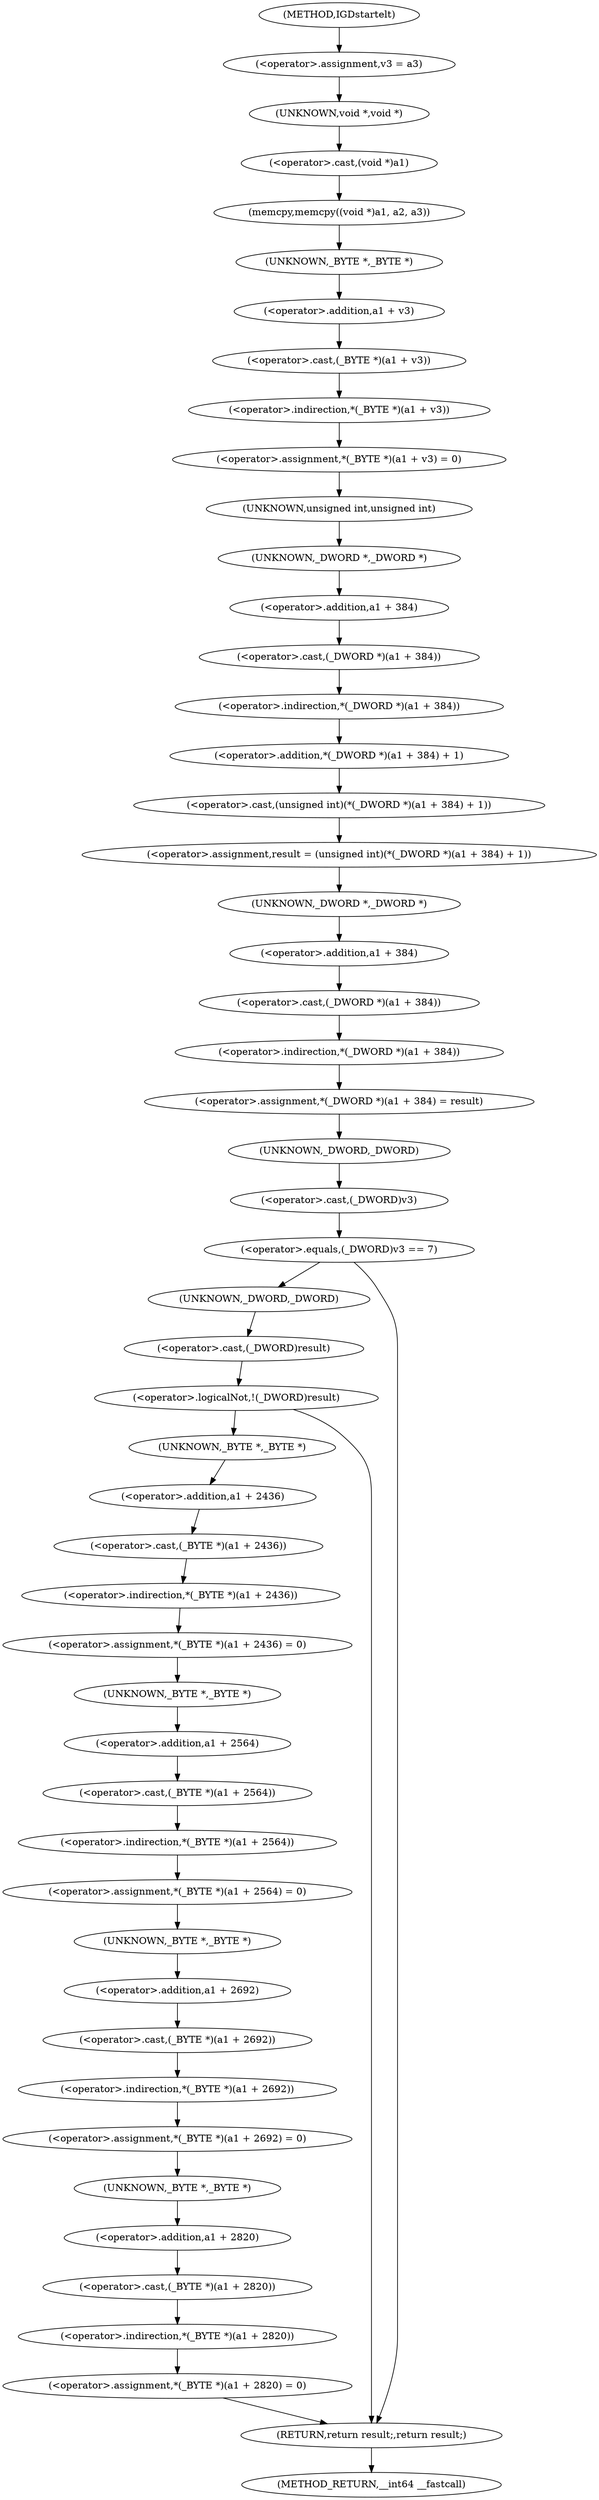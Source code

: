 digraph IGDstartelt {  
"1000110" [label = "(<operator>.assignment,v3 = a3)" ]
"1000113" [label = "(memcpy,memcpy((void *)a1, a2, a3))" ]
"1000114" [label = "(<operator>.cast,(void *)a1)" ]
"1000115" [label = "(UNKNOWN,void *,void *)" ]
"1000119" [label = "(<operator>.assignment,*(_BYTE *)(a1 + v3) = 0)" ]
"1000120" [label = "(<operator>.indirection,*(_BYTE *)(a1 + v3))" ]
"1000121" [label = "(<operator>.cast,(_BYTE *)(a1 + v3))" ]
"1000122" [label = "(UNKNOWN,_BYTE *,_BYTE *)" ]
"1000123" [label = "(<operator>.addition,a1 + v3)" ]
"1000127" [label = "(<operator>.assignment,result = (unsigned int)(*(_DWORD *)(a1 + 384) + 1))" ]
"1000129" [label = "(<operator>.cast,(unsigned int)(*(_DWORD *)(a1 + 384) + 1))" ]
"1000130" [label = "(UNKNOWN,unsigned int,unsigned int)" ]
"1000131" [label = "(<operator>.addition,*(_DWORD *)(a1 + 384) + 1)" ]
"1000132" [label = "(<operator>.indirection,*(_DWORD *)(a1 + 384))" ]
"1000133" [label = "(<operator>.cast,(_DWORD *)(a1 + 384))" ]
"1000134" [label = "(UNKNOWN,_DWORD *,_DWORD *)" ]
"1000135" [label = "(<operator>.addition,a1 + 384)" ]
"1000139" [label = "(<operator>.assignment,*(_DWORD *)(a1 + 384) = result)" ]
"1000140" [label = "(<operator>.indirection,*(_DWORD *)(a1 + 384))" ]
"1000141" [label = "(<operator>.cast,(_DWORD *)(a1 + 384))" ]
"1000142" [label = "(UNKNOWN,_DWORD *,_DWORD *)" ]
"1000143" [label = "(<operator>.addition,a1 + 384)" ]
"1000148" [label = "(<operator>.equals,(_DWORD)v3 == 7)" ]
"1000149" [label = "(<operator>.cast,(_DWORD)v3)" ]
"1000150" [label = "(UNKNOWN,_DWORD,_DWORD)" ]
"1000155" [label = "(<operator>.logicalNot,!(_DWORD)result)" ]
"1000156" [label = "(<operator>.cast,(_DWORD)result)" ]
"1000157" [label = "(UNKNOWN,_DWORD,_DWORD)" ]
"1000160" [label = "(<operator>.assignment,*(_BYTE *)(a1 + 2436) = 0)" ]
"1000161" [label = "(<operator>.indirection,*(_BYTE *)(a1 + 2436))" ]
"1000162" [label = "(<operator>.cast,(_BYTE *)(a1 + 2436))" ]
"1000163" [label = "(UNKNOWN,_BYTE *,_BYTE *)" ]
"1000164" [label = "(<operator>.addition,a1 + 2436)" ]
"1000168" [label = "(<operator>.assignment,*(_BYTE *)(a1 + 2564) = 0)" ]
"1000169" [label = "(<operator>.indirection,*(_BYTE *)(a1 + 2564))" ]
"1000170" [label = "(<operator>.cast,(_BYTE *)(a1 + 2564))" ]
"1000171" [label = "(UNKNOWN,_BYTE *,_BYTE *)" ]
"1000172" [label = "(<operator>.addition,a1 + 2564)" ]
"1000176" [label = "(<operator>.assignment,*(_BYTE *)(a1 + 2692) = 0)" ]
"1000177" [label = "(<operator>.indirection,*(_BYTE *)(a1 + 2692))" ]
"1000178" [label = "(<operator>.cast,(_BYTE *)(a1 + 2692))" ]
"1000179" [label = "(UNKNOWN,_BYTE *,_BYTE *)" ]
"1000180" [label = "(<operator>.addition,a1 + 2692)" ]
"1000184" [label = "(<operator>.assignment,*(_BYTE *)(a1 + 2820) = 0)" ]
"1000185" [label = "(<operator>.indirection,*(_BYTE *)(a1 + 2820))" ]
"1000186" [label = "(<operator>.cast,(_BYTE *)(a1 + 2820))" ]
"1000187" [label = "(UNKNOWN,_BYTE *,_BYTE *)" ]
"1000188" [label = "(<operator>.addition,a1 + 2820)" ]
"1000192" [label = "(RETURN,return result;,return result;)" ]
"1000103" [label = "(METHOD,IGDstartelt)" ]
"1000194" [label = "(METHOD_RETURN,__int64 __fastcall)" ]
  "1000110" -> "1000115" 
  "1000113" -> "1000122" 
  "1000114" -> "1000113" 
  "1000115" -> "1000114" 
  "1000119" -> "1000130" 
  "1000120" -> "1000119" 
  "1000121" -> "1000120" 
  "1000122" -> "1000123" 
  "1000123" -> "1000121" 
  "1000127" -> "1000142" 
  "1000129" -> "1000127" 
  "1000130" -> "1000134" 
  "1000131" -> "1000129" 
  "1000132" -> "1000131" 
  "1000133" -> "1000132" 
  "1000134" -> "1000135" 
  "1000135" -> "1000133" 
  "1000139" -> "1000150" 
  "1000140" -> "1000139" 
  "1000141" -> "1000140" 
  "1000142" -> "1000143" 
  "1000143" -> "1000141" 
  "1000148" -> "1000157" 
  "1000148" -> "1000192" 
  "1000149" -> "1000148" 
  "1000150" -> "1000149" 
  "1000155" -> "1000163" 
  "1000155" -> "1000192" 
  "1000156" -> "1000155" 
  "1000157" -> "1000156" 
  "1000160" -> "1000171" 
  "1000161" -> "1000160" 
  "1000162" -> "1000161" 
  "1000163" -> "1000164" 
  "1000164" -> "1000162" 
  "1000168" -> "1000179" 
  "1000169" -> "1000168" 
  "1000170" -> "1000169" 
  "1000171" -> "1000172" 
  "1000172" -> "1000170" 
  "1000176" -> "1000187" 
  "1000177" -> "1000176" 
  "1000178" -> "1000177" 
  "1000179" -> "1000180" 
  "1000180" -> "1000178" 
  "1000184" -> "1000192" 
  "1000185" -> "1000184" 
  "1000186" -> "1000185" 
  "1000187" -> "1000188" 
  "1000188" -> "1000186" 
  "1000192" -> "1000194" 
  "1000103" -> "1000110" 
}

